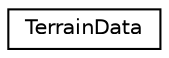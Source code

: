 digraph "Graphical Class Hierarchy"
{
  edge [fontname="Helvetica",fontsize="10",labelfontname="Helvetica",labelfontsize="10"];
  node [fontname="Helvetica",fontsize="10",shape=record];
  rankdir="LR";
  Node1 [label="TerrainData",height=0.2,width=0.4,color="black", fillcolor="white", style="filled",URL="$class_terrain_data.html"];
}
